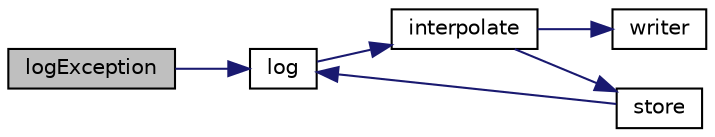 digraph "logException"
{
  edge [fontname="Helvetica",fontsize="10",labelfontname="Helvetica",labelfontsize="10"];
  node [fontname="Helvetica",fontsize="10",shape=record];
  rankdir="LR";
  Node18 [label="logException",height=0.2,width=0.4,color="black", fillcolor="grey75", style="filled", fontcolor="black"];
  Node18 -> Node19 [color="midnightblue",fontsize="10",style="solid",fontname="Helvetica"];
  Node19 [label="log",height=0.2,width=0.4,color="black", fillcolor="white", style="filled",URL="$class_zest_1_1_common_1_1_logger_1_1_logger.html#ad320d8ce87763c6e2d94b69584ccae3f"];
  Node19 -> Node20 [color="midnightblue",fontsize="10",style="solid",fontname="Helvetica"];
  Node20 [label="interpolate",height=0.2,width=0.4,color="black", fillcolor="white", style="filled",URL="$class_zest_1_1_common_1_1_logger_1_1_logger.html#a893257e3671946329ca52be5c62d7e8d"];
  Node20 -> Node21 [color="midnightblue",fontsize="10",style="solid",fontname="Helvetica"];
  Node21 [label="writer",height=0.2,width=0.4,color="black", fillcolor="white", style="filled",URL="$class_zest_1_1_common_1_1_logger_1_1_logger.html#a7f339e399ed414670f78d235029b7f3e"];
  Node20 -> Node22 [color="midnightblue",fontsize="10",style="solid",fontname="Helvetica"];
  Node22 [label="store",height=0.2,width=0.4,color="black", fillcolor="white", style="filled",URL="$class_zest_1_1_common_1_1_logger_1_1_logger.html#a098c8f4c30f69fc243717fa32eb4ddbf"];
  Node22 -> Node19 [color="midnightblue",fontsize="10",style="solid",fontname="Helvetica"];
}
